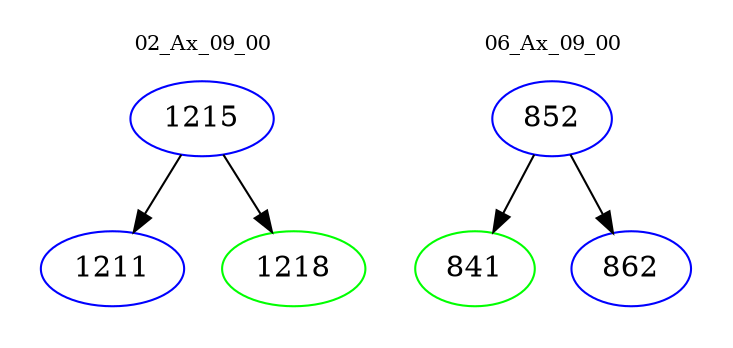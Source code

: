 digraph{
subgraph cluster_0 {
color = white
label = "02_Ax_09_00";
fontsize=10;
T0_1215 [label="1215", color="blue"]
T0_1215 -> T0_1211 [color="black"]
T0_1211 [label="1211", color="blue"]
T0_1215 -> T0_1218 [color="black"]
T0_1218 [label="1218", color="green"]
}
subgraph cluster_1 {
color = white
label = "06_Ax_09_00";
fontsize=10;
T1_852 [label="852", color="blue"]
T1_852 -> T1_841 [color="black"]
T1_841 [label="841", color="green"]
T1_852 -> T1_862 [color="black"]
T1_862 [label="862", color="blue"]
}
}
